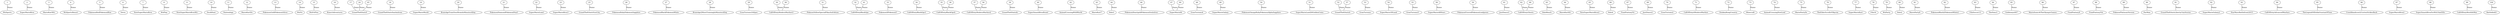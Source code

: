 
        graph "grafo" { 
        overlap = "scale"; 
        1 -- WiiSports [label=Name]
2 -- SuperMarioBros [label=Name]
3 -- MarioKartWii [label=Name]
4 -- WiiSportsResort [label=Name]
5 -- PokemonRedPokemonBlue [label=Name]
6 -- Tetris [label=Name]
7 -- NewSuperMarioBros [label=Name]
8 -- WiiPlay [label=Name]
9 -- NewSuperMarioBrosWii [label=Name]
10 -- DuckHunt [label=Name]
11 -- Nintendogs [label=Name]
12 -- MarioKartDs [label=Name]
13 -- PokemonGoldPokemonSilver [label=Name]
14 -- WiiFit [label=Name]
15 -- WiiFitPlus [label=Name]
16 -- KinectAdventures [label=Name]
17 -- GrandTheftAutoV [label=Name]
18 -- GrandTheftAutoSanAndreas [label=Name]
19 -- SuperMarioWorld [label=Name]
20 -- BrainAgeTrainYourBrainInMinutesADay [label=Name]
21 -- PokemonDiamondPokemonPearl [label=Name]
22 -- SuperMarioLand [label=Name]
23 -- SuperMarioBros3 [label=Name]
24 -- GrandTheftAutoV [label=Name]
25 -- GrandTheftAutoViceCity [label=Name]
26 -- PokemonRubyPokemonSapphire [label=Name]
27 -- PokemonBlackPokemonWhite [label=Name]
28 -- BrainAge2MoreTrainingInMinutesADay [label=Name]
29 -- GranTurismo3ASpec [label=Name]
30 -- CallOfDutyModernWarfare3 [label=Name]
31 -- PokmonYellowSpecialPikachuEdition [label=Name]
32 -- CallOfDutyBlackOps [label=Name]
33 -- PokemonXPokemonY [label=Name]
34 -- CallOfDutyBlackOps3 [label=Name]
35 -- CallOfDutyBlackOpsIi [label=Name]
36 -- CallOfDutyBlackOpsIi [label=Name]
37 -- CallOfDutyModernWarfare2 [label=Name]
38 -- CallOfDutyModernWarfare3 [label=Name]
39 -- GrandTheftAutoIii [label=Name]
40 -- SuperSmashBrosBrawl [label=Name]
41 -- CallOfDutyBlackOps [label=Name]
42 -- AnimalCrossingWildWorld [label=Name]
43 -- MarioKart7 [label=Name]
44 -- Halo3 [label=Name]
45 -- GrandTheftAutoV [label=Name]
46 -- PokemonHeartgoldPokemonSoulsilver [label=Name]
47 -- SuperMario64 [label=Name]
48 -- GranTurismo4 [label=Name]
49 -- SuperMarioGalaxy [label=Name]
50 -- PokemonOmegaRubyPokemonAlphaSapphire [label=Name]
51 -- SuperMarioLand26GoldenCoins [label=Name]
52 -- GrandTheftAutoIv [label=Name]
53 -- GranTurismo [label=Name]
54 -- SuperMario3DLand [label=Name]
55 -- GranTurismo5 [label=Name]
56 -- CallOfDutyModernWarfare2 [label=Name]
57 -- GrandTheftAutoIv [label=Name]
58 -- SuperMarioAllStars [label=Name]
59 -- PokemonFireredPokemonLeafgreen [label=Name]
60 -- SuperMario64 [label=Name]
61 -- JustDance3 [label=Name]
62 -- CallOfDutyGhosts [label=Name]
63 -- HaloReach [label=Name]
64 -- MarioKart64 [label=Name]
65 -- NewSuperMarioBros2 [label=Name]
66 -- Halo4 [label=Name]
67 -- FinalFantasyVii [label=Name]
68 -- CallOfDutyGhosts [label=Name]
69 -- JustDance2 [label=Name]
70 -- GranTurismo2 [label=Name]
71 -- CallOfDuty4ModernWarfare [label=Name]
72 -- DonkeyKongCountry [label=Name]
73 -- Minecraft [label=Name]
74 -- AnimalCrossingNewLeaf [label=Name]
75 -- MarioPartyDs [label=Name]
76 -- TheElderScrollsVSkyrim [label=Name]
77 -- SuperMarioKart [label=Name]
78 -- Fifa16 [label=Name]
79 -- WiiParty [label=Name]
80 -- Halo2 [label=Name]
81 -- MarioParty8 [label=Name]
82 -- PokemonBlack2PokemonWhite2 [label=Name]
83 -- FifaSoccer13 [label=Name]
84 -- TheSims3 [label=Name]
85 -- Goldeneye007 [label=Name]
86 -- MarioSonicAtTheOlympicGames [label=Name]
87 -- FinalFantasyX [label=Name]
88 -- FinalFantasyViii [label=Name]
89 -- PokmonPlatinumVersion [label=Name]
90 -- PacMan [label=Name]
91 -- GrandTheftAutoLibertyCityStories [label=Name]
92 -- SuperMarioGalaxy2 [label=Name]
93 -- StarWarsBattlefront2015 [label=Name]
94 -- CallOfDutyAdvancedWarfare [label=Name]
95 -- TheLegendOfZeldaOcarinaOfTime [label=Name]
96 -- CrashBandicoot2CortexStrikesBack [label=Name]
97 -- SuperMarioBros2 [label=Name]
98 -- SuperSmashBrosForWiiUAnd3Ds [label=Name]
99 -- CallOfDutyWorldAtWar [label=Name]
100 -- Battlefield3 [label=Name]
}
